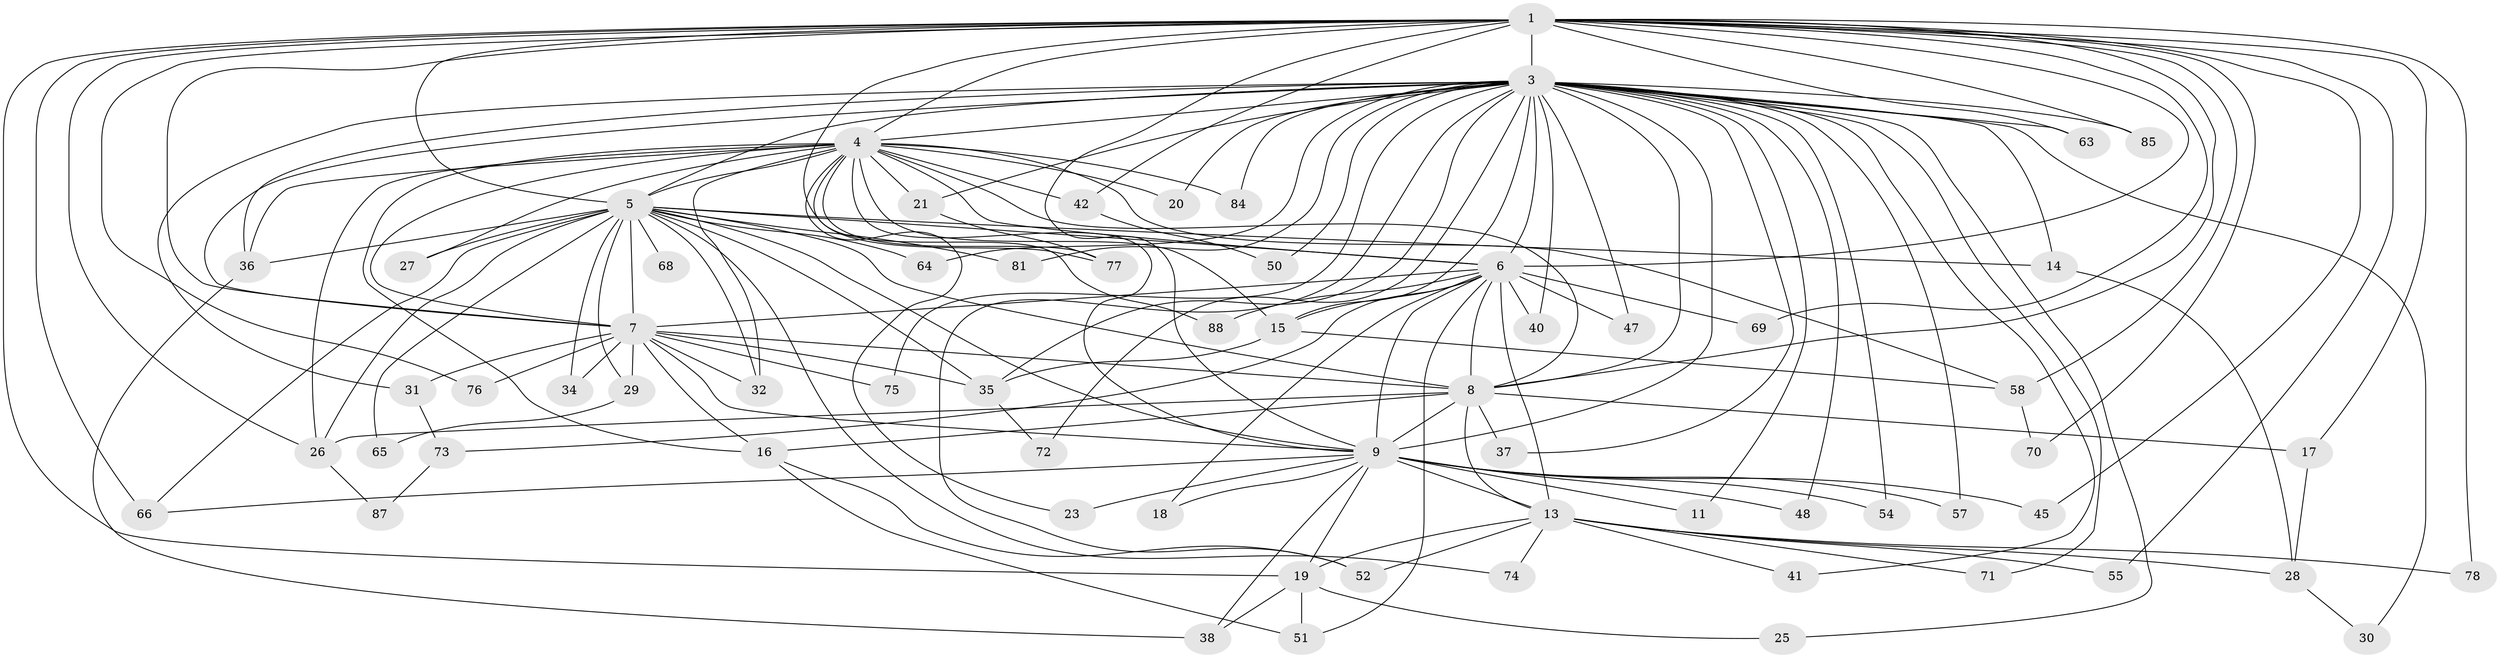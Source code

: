 // Generated by graph-tools (version 1.1) at 2025/51/02/27/25 19:51:47]
// undirected, 65 vertices, 158 edges
graph export_dot {
graph [start="1"]
  node [color=gray90,style=filled];
  1 [super="+2"];
  3 [super="+10"];
  4 [super="+22"];
  5 [super="+49"];
  6 [super="+24"];
  7 [super="+53"];
  8 [super="+62"];
  9 [super="+12"];
  11;
  13 [super="+56"];
  14;
  15;
  16 [super="+39"];
  17;
  18;
  19 [super="+33"];
  20;
  21;
  23;
  25;
  26 [super="+80"];
  27;
  28 [super="+61"];
  29;
  30;
  31 [super="+43"];
  32;
  34;
  35 [super="+44"];
  36 [super="+46"];
  37;
  38 [super="+60"];
  40;
  41;
  42;
  45;
  47 [super="+67"];
  48;
  50;
  51 [super="+82"];
  52 [super="+83"];
  54;
  55;
  57;
  58 [super="+59"];
  63;
  64;
  65;
  66 [super="+86"];
  68;
  69;
  70;
  71;
  72;
  73;
  74;
  75;
  76;
  77 [super="+79"];
  78;
  81;
  84;
  85;
  87;
  88;
  1 -- 3 [weight=4];
  1 -- 4 [weight=2];
  1 -- 5 [weight=2];
  1 -- 6 [weight=2];
  1 -- 7 [weight=2];
  1 -- 8 [weight=2];
  1 -- 9 [weight=2];
  1 -- 17;
  1 -- 19;
  1 -- 26;
  1 -- 63;
  1 -- 70;
  1 -- 76;
  1 -- 78;
  1 -- 85;
  1 -- 66;
  1 -- 42;
  1 -- 69;
  1 -- 45;
  1 -- 55;
  1 -- 77;
  1 -- 58;
  3 -- 4 [weight=2];
  3 -- 5 [weight=2];
  3 -- 6 [weight=2];
  3 -- 7 [weight=2];
  3 -- 8 [weight=2];
  3 -- 9 [weight=2];
  3 -- 11;
  3 -- 14;
  3 -- 21;
  3 -- 25;
  3 -- 36;
  3 -- 37;
  3 -- 40;
  3 -- 50;
  3 -- 54;
  3 -- 57;
  3 -- 64;
  3 -- 72;
  3 -- 81;
  3 -- 84;
  3 -- 85;
  3 -- 71;
  3 -- 75;
  3 -- 15;
  3 -- 20;
  3 -- 30;
  3 -- 31 [weight=2];
  3 -- 41;
  3 -- 47 [weight=2];
  3 -- 48;
  3 -- 52;
  3 -- 63;
  3 -- 35;
  4 -- 5;
  4 -- 6;
  4 -- 7;
  4 -- 8;
  4 -- 9 [weight=2];
  4 -- 15;
  4 -- 20;
  4 -- 21;
  4 -- 32;
  4 -- 42;
  4 -- 77;
  4 -- 84;
  4 -- 88;
  4 -- 26;
  4 -- 23;
  4 -- 58;
  4 -- 27;
  4 -- 16;
  4 -- 36;
  5 -- 6;
  5 -- 7;
  5 -- 8;
  5 -- 9;
  5 -- 14;
  5 -- 27;
  5 -- 29;
  5 -- 34;
  5 -- 35;
  5 -- 36;
  5 -- 64;
  5 -- 65;
  5 -- 32;
  5 -- 81;
  5 -- 68;
  5 -- 74;
  5 -- 26;
  5 -- 66;
  6 -- 7;
  6 -- 8;
  6 -- 9;
  6 -- 13;
  6 -- 18;
  6 -- 40;
  6 -- 47;
  6 -- 51;
  6 -- 69;
  6 -- 73;
  6 -- 88;
  6 -- 15;
  7 -- 8;
  7 -- 9;
  7 -- 16;
  7 -- 29;
  7 -- 31;
  7 -- 32;
  7 -- 34;
  7 -- 75;
  7 -- 76;
  7 -- 35;
  8 -- 9 [weight=2];
  8 -- 13;
  8 -- 16;
  8 -- 17;
  8 -- 37;
  8 -- 26;
  9 -- 11;
  9 -- 18;
  9 -- 23;
  9 -- 38;
  9 -- 45;
  9 -- 48;
  9 -- 54;
  9 -- 57;
  9 -- 66;
  9 -- 13;
  9 -- 19;
  13 -- 19;
  13 -- 28;
  13 -- 41;
  13 -- 55;
  13 -- 71;
  13 -- 74;
  13 -- 78;
  13 -- 52;
  14 -- 28;
  15 -- 35;
  15 -- 58;
  16 -- 52;
  16 -- 51;
  17 -- 28;
  19 -- 25;
  19 -- 38;
  19 -- 51;
  21 -- 77;
  26 -- 87;
  28 -- 30;
  29 -- 65;
  31 -- 73;
  35 -- 72;
  36 -- 38;
  42 -- 50;
  58 -- 70;
  73 -- 87;
}
